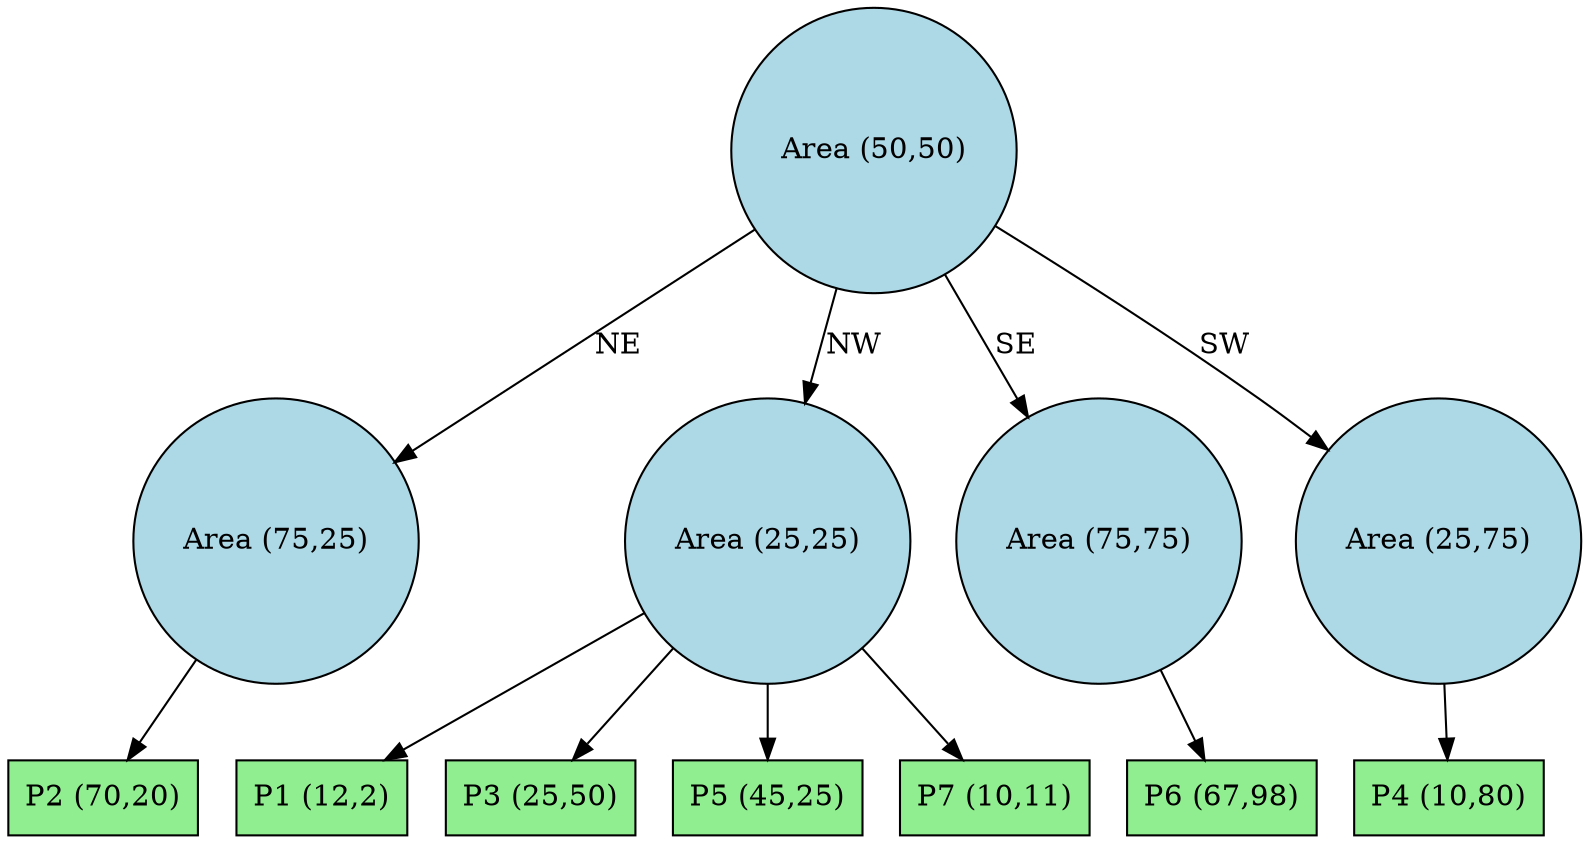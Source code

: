 digraph QuadTree {
node0 [label="Area (50,50)", shape=circle, style=filled, fillcolor=lightblue];
node1 [label="Area (75,25)", shape=circle, style=filled, fillcolor=lightblue];
node5 [label="P2 (70,20)", shape=box, style=filled, fillcolor=lightgreen];
node1 -> node5;
node2 [label="Area (25,25)", shape=circle, style=filled, fillcolor=lightblue];
node6 [label="P1 (12,2)", shape=box, style=filled, fillcolor=lightgreen];
node2 -> node6;
node7 [label="P3 (25,50)", shape=box, style=filled, fillcolor=lightgreen];
node2 -> node7;
node8 [label="P5 (45,25)", shape=box, style=filled, fillcolor=lightgreen];
node2 -> node8;
node9 [label="P7 (10,11)", shape=box, style=filled, fillcolor=lightgreen];
node2 -> node9;
node3 [label="Area (75,75)", shape=circle, style=filled, fillcolor=lightblue];
node10 [label="P6 (67,98)", shape=box, style=filled, fillcolor=lightgreen];
node3 -> node10;
node4 [label="Area (25,75)", shape=circle, style=filled, fillcolor=lightblue];
node11 [label="P4 (10,80)", shape=box, style=filled, fillcolor=lightgreen];
node4 -> node11;
node0 -> node1 [label="NE"];
node0 -> node2 [label="NW"];
node0 -> node3 [label="SE"];
node0 -> node4 [label="SW"];
}
